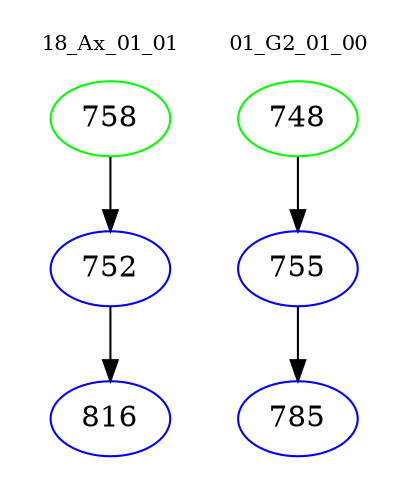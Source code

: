 digraph{
subgraph cluster_0 {
color = white
label = "18_Ax_01_01";
fontsize=10;
T0_758 [label="758", color="green"]
T0_758 -> T0_752 [color="black"]
T0_752 [label="752", color="blue"]
T0_752 -> T0_816 [color="black"]
T0_816 [label="816", color="blue"]
}
subgraph cluster_1 {
color = white
label = "01_G2_01_00";
fontsize=10;
T1_748 [label="748", color="green"]
T1_748 -> T1_755 [color="black"]
T1_755 [label="755", color="blue"]
T1_755 -> T1_785 [color="black"]
T1_785 [label="785", color="blue"]
}
}
